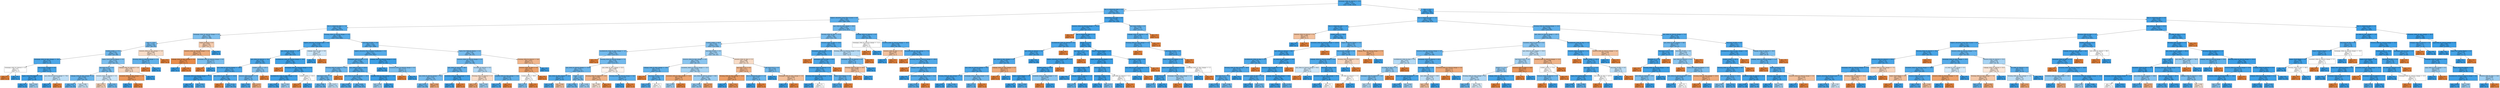 digraph Tree {
node [shape=box, style="filled", color="black"] ;
0 [label="homepage_clicks_by_interval <= 19.5\ngini = 0.165\nsamples = 15324\nvalue = [1386, 13938]", fillcolor="#399de5e6"] ;
1 [label="due_vs_submission_date <= 0.5\ngini = 0.221\nsamples = 7461\nvalue = [946, 6515]", fillcolor="#399de5da"] ;
0 -> 1 [labeldistance=2.5, labelangle=45, headlabel="True"] ;
2 [label="highest_education_Lower Than A Level <= 0.5\ngini = 0.244\nsamples = 6230\nvalue = [884, 5346]", fillcolor="#399de5d5"] ;
1 -> 2 ;
3 [label="due_vs_submission_date <= -7.5\ngini = 0.218\nsamples = 4882\nvalue = [608, 4274]", fillcolor="#399de5db"] ;
2 -> 3 ;
4 [label="homepage_clicks_by_interval_change <= 2.5\ngini = 0.382\nsamples = 280\nvalue = [72, 208]", fillcolor="#399de5a7"] ;
3 -> 4 ;
5 [label="date <= 179.0\ngini = 0.354\nsamples = 261\nvalue = [60, 201]", fillcolor="#399de5b3"] ;
4 -> 5 ;
6 [label="studied_credits <= 37.5\ngini = 0.335\nsamples = 249\nvalue = [53, 196]", fillcolor="#399de5ba"] ;
5 -> 6 ;
7 [label="homepage_clicks_by_days_change <= -20.5\ngini = 0.155\nsamples = 59\nvalue = [5, 54]", fillcolor="#399de5e7"] ;
6 -> 7 ;
8 [label="homepage_clicks_by_interval <= 3.5\ngini = 0.5\nsamples = 4\nvalue = [2, 2]", fillcolor="#e5813900"] ;
7 -> 8 ;
9 [label="gini = 0.0\nsamples = 2\nvalue = [2, 0]", fillcolor="#e58139ff"] ;
8 -> 9 ;
10 [label="gini = 0.0\nsamples = 2\nvalue = [0, 2]", fillcolor="#399de5ff"] ;
8 -> 10 ;
11 [label="num_of_prev_attempts <= 0.5\ngini = 0.103\nsamples = 55\nvalue = [3, 52]", fillcolor="#399de5f0"] ;
7 -> 11 ;
12 [label="region_South West Region <= 0.5\ngini = 0.039\nsamples = 50\nvalue = [1, 49]", fillcolor="#399de5fa"] ;
11 -> 12 ;
13 [label="gini = 0.0\nsamples = 47\nvalue = [0, 47]", fillcolor="#399de5ff"] ;
12 -> 13 ;
14 [label="gini = 0.444\nsamples = 3\nvalue = [1, 2]", fillcolor="#399de57f"] ;
12 -> 14 ;
15 [label="quiz_clicks_by_interval_change <= -79.5\ngini = 0.48\nsamples = 5\nvalue = [2, 3]", fillcolor="#399de555"] ;
11 -> 15 ;
16 [label="gini = 0.0\nsamples = 3\nvalue = [0, 3]", fillcolor="#399de5ff"] ;
15 -> 16 ;
17 [label="gini = 0.0\nsamples = 2\nvalue = [2, 0]", fillcolor="#e58139ff"] ;
15 -> 17 ;
18 [label="region_North Western Region <= 0.5\ngini = 0.378\nsamples = 190\nvalue = [48, 142]", fillcolor="#399de5a9"] ;
6 -> 18 ;
19 [label="age_band_35-55 <= 0.5\ngini = 0.358\nsamples = 180\nvalue = [42, 138]", fillcolor="#399de5b1"] ;
18 -> 19 ;
20 [label="subpage_clicks_by_days_change <= 0.5\ngini = 0.308\nsamples = 147\nvalue = [28, 119]", fillcolor="#399de5c3"] ;
19 -> 20 ;
21 [label="gini = 0.25\nsamples = 123\nvalue = [18, 105]", fillcolor="#399de5d3"] ;
20 -> 21 ;
22 [label="gini = 0.486\nsamples = 24\nvalue = [10, 14]", fillcolor="#399de549"] ;
20 -> 22 ;
23 [label="resource_clicks_by_interval <= 2.5\ngini = 0.489\nsamples = 33\nvalue = [14, 19]", fillcolor="#399de543"] ;
19 -> 23 ;
24 [label="gini = 0.475\nsamples = 18\nvalue = [11, 7]", fillcolor="#e581395d"] ;
23 -> 24 ;
25 [label="gini = 0.32\nsamples = 15\nvalue = [3, 12]", fillcolor="#399de5bf"] ;
23 -> 25 ;
26 [label="subpage_clicks_by_interval <= 4.0\ngini = 0.48\nsamples = 10\nvalue = [6, 4]", fillcolor="#e5813955"] ;
18 -> 26 ;
27 [label="oucontent_clicks_by_days_change <= -5.5\ngini = 0.245\nsamples = 7\nvalue = [6, 1]", fillcolor="#e58139d4"] ;
26 -> 27 ;
28 [label="gini = 0.0\nsamples = 1\nvalue = [0, 1]", fillcolor="#399de5ff"] ;
27 -> 28 ;
29 [label="gini = 0.0\nsamples = 6\nvalue = [6, 0]", fillcolor="#e58139ff"] ;
27 -> 29 ;
30 [label="gini = 0.0\nsamples = 3\nvalue = [0, 3]", fillcolor="#399de5ff"] ;
26 -> 30 ;
31 [label="resource_clicks_by_days_change <= -1.5\ngini = 0.486\nsamples = 12\nvalue = [7, 5]", fillcolor="#e5813949"] ;
5 -> 31 ;
32 [label="forumng_clicks_by_interval_change <= -1.5\ngini = 0.278\nsamples = 6\nvalue = [1, 5]", fillcolor="#399de5cc"] ;
31 -> 32 ;
33 [label="gini = 0.0\nsamples = 1\nvalue = [1, 0]", fillcolor="#e58139ff"] ;
32 -> 33 ;
34 [label="gini = 0.0\nsamples = 5\nvalue = [0, 5]", fillcolor="#399de5ff"] ;
32 -> 34 ;
35 [label="gini = 0.0\nsamples = 6\nvalue = [6, 0]", fillcolor="#e58139ff"] ;
31 -> 35 ;
36 [label="region_Scotland <= 0.5\ngini = 0.465\nsamples = 19\nvalue = [12, 7]", fillcolor="#e581396a"] ;
4 -> 36 ;
37 [label="resource_clicks_by_interval_change <= 5.5\ngini = 0.375\nsamples = 16\nvalue = [12, 4]", fillcolor="#e58139aa"] ;
36 -> 37 ;
38 [label="subpage_clicks_by_days_change <= -2.5\ngini = 0.153\nsamples = 12\nvalue = [11, 1]", fillcolor="#e58139e8"] ;
37 -> 38 ;
39 [label="gini = 0.0\nsamples = 1\nvalue = [0, 1]", fillcolor="#399de5ff"] ;
38 -> 39 ;
40 [label="gini = 0.0\nsamples = 11\nvalue = [11, 0]", fillcolor="#e58139ff"] ;
38 -> 40 ;
41 [label="homepage_clicks_by_interval_change <= 6.0\ngini = 0.375\nsamples = 4\nvalue = [1, 3]", fillcolor="#399de5aa"] ;
37 -> 41 ;
42 [label="gini = 0.0\nsamples = 1\nvalue = [1, 0]", fillcolor="#e58139ff"] ;
41 -> 42 ;
43 [label="gini = 0.0\nsamples = 3\nvalue = [0, 3]", fillcolor="#399de5ff"] ;
41 -> 43 ;
44 [label="gini = 0.0\nsamples = 3\nvalue = [0, 3]", fillcolor="#399de5ff"] ;
36 -> 44 ;
45 [label="forumng_clicks_by_interval_change <= -2.5\ngini = 0.206\nsamples = 4602\nvalue = [536, 4066]", fillcolor="#399de5dd"] ;
3 -> 45 ;
46 [label="highest_education_No Formal quals <= 0.5\ngini = 0.139\nsamples = 1317\nvalue = [99, 1218]", fillcolor="#399de5ea"] ;
45 -> 46 ;
47 [label="quiz_clicks_by_interval <= 73.5\ngini = 0.136\nsamples = 1310\nvalue = [96, 1214]", fillcolor="#399de5eb"] ;
46 -> 47 ;
48 [label="quiz_clicks_by_interval <= 70.5\ngini = 0.165\nsamples = 904\nvalue = [82, 822]", fillcolor="#399de5e6"] ;
47 -> 48 ;
49 [label="quiz_clicks_by_interval_change <= -138.5\ngini = 0.155\nsamples = 875\nvalue = [74, 801]", fillcolor="#399de5e7"] ;
48 -> 49 ;
50 [label="homepage_clicks_by_interval_change <= -17.5\ngini = 0.044\nsamples = 177\nvalue = [4, 173]", fillcolor="#399de5f9"] ;
49 -> 50 ;
51 [label="gini = 0.0\nsamples = 142\nvalue = [0, 142]", fillcolor="#399de5ff"] ;
50 -> 51 ;
52 [label="gini = 0.202\nsamples = 35\nvalue = [4, 31]", fillcolor="#399de5de"] ;
50 -> 52 ;
53 [label="quiz_clicks_by_days_change <= -153.0\ngini = 0.18\nsamples = 698\nvalue = [70, 628]", fillcolor="#399de5e3"] ;
49 -> 53 ;
54 [label="gini = 0.0\nsamples = 1\nvalue = [1, 0]", fillcolor="#e58139ff"] ;
53 -> 54 ;
55 [label="gini = 0.178\nsamples = 697\nvalue = [69, 628]", fillcolor="#399de5e3"] ;
53 -> 55 ;
56 [label="studied_credits <= 107.5\ngini = 0.4\nsamples = 29\nvalue = [8, 21]", fillcolor="#399de59e"] ;
48 -> 56 ;
57 [label="resource_clicks_by_days <= 7.0\ngini = 0.311\nsamples = 26\nvalue = [5, 21]", fillcolor="#399de5c2"] ;
56 -> 57 ;
58 [label="gini = 0.165\nsamples = 22\nvalue = [2, 20]", fillcolor="#399de5e6"] ;
57 -> 58 ;
59 [label="gini = 0.375\nsamples = 4\nvalue = [3, 1]", fillcolor="#e58139aa"] ;
57 -> 59 ;
60 [label="gini = 0.0\nsamples = 3\nvalue = [3, 0]", fillcolor="#e58139ff"] ;
56 -> 60 ;
61 [label="oucollaborate_clicks_by_interval_change <= -16.5\ngini = 0.067\nsamples = 406\nvalue = [14, 392]", fillcolor="#399de5f6"] ;
47 -> 61 ;
62 [label="gini = 0.0\nsamples = 1\nvalue = [1, 0]", fillcolor="#e58139ff"] ;
61 -> 62 ;
63 [label="homepage_clicks_by_interval_change <= 13.5\ngini = 0.062\nsamples = 405\nvalue = [13, 392]", fillcolor="#399de5f7"] ;
61 -> 63 ;
64 [label="oucollaborate_clicks_by_days_change <= 2.5\ngini = 0.058\nsamples = 403\nvalue = [12, 391]", fillcolor="#399de5f7"] ;
63 -> 64 ;
65 [label="gini = 0.053\nsamples = 400\nvalue = [11, 389]", fillcolor="#399de5f8"] ;
64 -> 65 ;
66 [label="gini = 0.444\nsamples = 3\nvalue = [1, 2]", fillcolor="#399de57f"] ;
64 -> 66 ;
67 [label="studied_credits <= 132.5\ngini = 0.5\nsamples = 2\nvalue = [1, 1]", fillcolor="#e5813900"] ;
63 -> 67 ;
68 [label="gini = 0.0\nsamples = 1\nvalue = [1, 0]", fillcolor="#e58139ff"] ;
67 -> 68 ;
69 [label="gini = 0.0\nsamples = 1\nvalue = [0, 1]", fillcolor="#399de5ff"] ;
67 -> 69 ;
70 [label="subpage_clicks_by_days <= 9.0\ngini = 0.49\nsamples = 7\nvalue = [3, 4]", fillcolor="#399de540"] ;
46 -> 70 ;
71 [label="gini = 0.0\nsamples = 4\nvalue = [0, 4]", fillcolor="#399de5ff"] ;
70 -> 71 ;
72 [label="gini = 0.0\nsamples = 3\nvalue = [3, 0]", fillcolor="#e58139ff"] ;
70 -> 72 ;
73 [label="imd_band_20-30% <= 0.5\ngini = 0.231\nsamples = 3285\nvalue = [437, 2848]", fillcolor="#399de5d8"] ;
45 -> 73 ;
74 [label="highest_education_Post Graduate Qualification <= 0.5\ngini = 0.217\nsamples = 3022\nvalue = [375, 2647]", fillcolor="#399de5db"] ;
73 -> 74 ;
75 [label="homepage_clicks_by_days <= 2.5\ngini = 0.224\nsamples = 2896\nvalue = [373, 2523]", fillcolor="#399de5d9"] ;
74 -> 75 ;
76 [label="forumng_clicks_by_interval <= 33.5\ngini = 0.326\nsamples = 259\nvalue = [53, 206]", fillcolor="#399de5bd"] ;
75 -> 76 ;
77 [label="imd_band_0-10% <= 0.5\ngini = 0.318\nsamples = 257\nvalue = [51, 206]", fillcolor="#399de5c0"] ;
76 -> 77 ;
78 [label="gini = 0.288\nsamples = 229\nvalue = [40, 189]", fillcolor="#399de5c9"] ;
77 -> 78 ;
79 [label="gini = 0.477\nsamples = 28\nvalue = [11, 17]", fillcolor="#399de55a"] ;
77 -> 79 ;
80 [label="gini = 0.0\nsamples = 2\nvalue = [2, 0]", fillcolor="#e58139ff"] ;
76 -> 80 ;
81 [label="quiz_clicks_by_days <= 223.5\ngini = 0.213\nsamples = 2637\nvalue = [320, 2317]", fillcolor="#399de5dc"] ;
75 -> 81 ;
82 [label="quiz_clicks_by_interval_change <= -50.5\ngini = 0.219\nsamples = 2555\nvalue = [319, 2236]", fillcolor="#399de5db"] ;
81 -> 82 ;
83 [label="gini = 0.162\nsamples = 620\nvalue = [55, 565]", fillcolor="#399de5e6"] ;
82 -> 83 ;
84 [label="gini = 0.236\nsamples = 1935\nvalue = [264, 1671]", fillcolor="#399de5d7"] ;
82 -> 84 ;
85 [label="subpage_clicks_by_days_change <= -10.0\ngini = 0.024\nsamples = 82\nvalue = [1, 81]", fillcolor="#399de5fc"] ;
81 -> 85 ;
86 [label="gini = 0.444\nsamples = 3\nvalue = [1, 2]", fillcolor="#399de57f"] ;
85 -> 86 ;
87 [label="gini = 0.0\nsamples = 79\nvalue = [0, 79]", fillcolor="#399de5ff"] ;
85 -> 87 ;
88 [label="subpage_clicks_by_interval_change <= 13.5\ngini = 0.031\nsamples = 126\nvalue = [2, 124]", fillcolor="#399de5fb"] ;
74 -> 88 ;
89 [label="gini = 0.0\nsamples = 118\nvalue = [0, 118]", fillcolor="#399de5ff"] ;
88 -> 89 ;
90 [label="oucontent_clicks_by_interval_change <= 0.5\ngini = 0.375\nsamples = 8\nvalue = [2, 6]", fillcolor="#399de5aa"] ;
88 -> 90 ;
91 [label="gini = 0.0\nsamples = 2\nvalue = [2, 0]", fillcolor="#e58139ff"] ;
90 -> 91 ;
92 [label="gini = 0.0\nsamples = 6\nvalue = [0, 6]", fillcolor="#399de5ff"] ;
90 -> 92 ;
93 [label="region_East Midlands Region <= 0.5\ngini = 0.36\nsamples = 263\nvalue = [62, 201]", fillcolor="#399de5b0"] ;
73 -> 93 ;
94 [label="resource_clicks_by_interval_change <= 5.5\ngini = 0.324\nsamples = 246\nvalue = [50, 196]", fillcolor="#399de5be"] ;
93 -> 94 ;
95 [label="quiz_clicks_by_interval <= 60.5\ngini = 0.285\nsamples = 209\nvalue = [36, 173]", fillcolor="#399de5ca"] ;
94 -> 95 ;
96 [label="quiz_clicks_by_interval_change <= 51.5\ngini = 0.353\nsamples = 144\nvalue = [33, 111]", fillcolor="#399de5b3"] ;
95 -> 96 ;
97 [label="gini = 0.311\nsamples = 135\nvalue = [26, 109]", fillcolor="#399de5c2"] ;
96 -> 97 ;
98 [label="gini = 0.346\nsamples = 9\nvalue = [7, 2]", fillcolor="#e58139b6"] ;
96 -> 98 ;
99 [label="oucontent_clicks_by_days_change <= 19.5\ngini = 0.088\nsamples = 65\nvalue = [3, 62]", fillcolor="#399de5f3"] ;
95 -> 99 ;
100 [label="gini = 0.061\nsamples = 64\nvalue = [2, 62]", fillcolor="#399de5f7"] ;
99 -> 100 ;
101 [label="gini = 0.0\nsamples = 1\nvalue = [1, 0]", fillcolor="#e58139ff"] ;
99 -> 101 ;
102 [label="url_clicks_by_interval <= 0.5\ngini = 0.47\nsamples = 37\nvalue = [14, 23]", fillcolor="#399de564"] ;
94 -> 102 ;
103 [label="forumng_clicks_by_interval <= 1.5\ngini = 0.488\nsamples = 19\nvalue = [11, 8]", fillcolor="#e5813946"] ;
102 -> 103 ;
104 [label="gini = 0.32\nsamples = 10\nvalue = [8, 2]", fillcolor="#e58139bf"] ;
103 -> 104 ;
105 [label="gini = 0.444\nsamples = 9\nvalue = [3, 6]", fillcolor="#399de57f"] ;
103 -> 105 ;
106 [label="subpage_clicks_by_days_change <= 14.5\ngini = 0.278\nsamples = 18\nvalue = [3, 15]", fillcolor="#399de5cc"] ;
102 -> 106 ;
107 [label="gini = 0.117\nsamples = 16\nvalue = [1, 15]", fillcolor="#399de5ee"] ;
106 -> 107 ;
108 [label="gini = 0.0\nsamples = 2\nvalue = [2, 0]", fillcolor="#e58139ff"] ;
106 -> 108 ;
109 [label="forumng_clicks_by_interval <= 14.0\ngini = 0.415\nsamples = 17\nvalue = [12, 5]", fillcolor="#e5813995"] ;
93 -> 109 ;
110 [label="resource_clicks_by_days <= 0.5\ngini = 0.32\nsamples = 15\nvalue = [12, 3]", fillcolor="#e58139bf"] ;
109 -> 110 ;
111 [label="studied_credits <= 90.0\ngini = 0.5\nsamples = 6\nvalue = [3, 3]", fillcolor="#e5813900"] ;
110 -> 111 ;
112 [label="gini = 0.375\nsamples = 4\nvalue = [1, 3]", fillcolor="#399de5aa"] ;
111 -> 112 ;
113 [label="gini = 0.0\nsamples = 2\nvalue = [2, 0]", fillcolor="#e58139ff"] ;
111 -> 113 ;
114 [label="gini = 0.0\nsamples = 9\nvalue = [9, 0]", fillcolor="#e58139ff"] ;
110 -> 114 ;
115 [label="gini = 0.0\nsamples = 2\nvalue = [0, 2]", fillcolor="#399de5ff"] ;
109 -> 115 ;
116 [label="quiz_clicks_by_days_change <= 69.5\ngini = 0.326\nsamples = 1348\nvalue = [276, 1072]", fillcolor="#399de5bd"] ;
2 -> 116 ;
117 [label="forumng_clicks_by_days <= 11.5\ngini = 0.36\nsamples = 980\nvalue = [231, 749]", fillcolor="#399de5b0"] ;
116 -> 117 ;
118 [label="studied_credits <= 82.5\ngini = 0.384\nsamples = 822\nvalue = [213, 609]", fillcolor="#399de5a6"] ;
117 -> 118 ;
119 [label="oucollaborate_clicks_by_days_change <= -4.5\ngini = 0.347\nsamples = 550\nvalue = [123, 427]", fillcolor="#399de5b6"] ;
118 -> 119 ;
120 [label="gini = 0.0\nsamples = 4\nvalue = [4, 0]", fillcolor="#e58139ff"] ;
119 -> 120 ;
121 [label="forumng_clicks_by_interval_change <= 7.5\ngini = 0.341\nsamples = 546\nvalue = [119, 427]", fillcolor="#399de5b8"] ;
119 -> 121 ;
122 [label="quiz_clicks_by_interval_change <= -125.0\ngini = 0.327\nsamples = 525\nvalue = [108, 417]", fillcolor="#399de5bd"] ;
121 -> 122 ;
123 [label="quiz_clicks_by_days_change <= 10.5\ngini = 0.178\nsamples = 91\nvalue = [9, 82]", fillcolor="#399de5e3"] ;
122 -> 123 ;
124 [label="gini = 0.146\nsamples = 88\nvalue = [7, 81]", fillcolor="#399de5e9"] ;
123 -> 124 ;
125 [label="gini = 0.444\nsamples = 3\nvalue = [2, 1]", fillcolor="#e581397f"] ;
123 -> 125 ;
126 [label="weight <= 15.5\ngini = 0.352\nsamples = 434\nvalue = [99, 335]", fillcolor="#399de5b4"] ;
122 -> 126 ;
127 [label="gini = 0.306\nsamples = 308\nvalue = [58, 250]", fillcolor="#399de5c4"] ;
126 -> 127 ;
128 [label="gini = 0.439\nsamples = 126\nvalue = [41, 85]", fillcolor="#399de584"] ;
126 -> 128 ;
129 [label="quiz_clicks_by_days_change <= 32.0\ngini = 0.499\nsamples = 21\nvalue = [11, 10]", fillcolor="#e5813917"] ;
121 -> 129 ;
130 [label="forumng_clicks_by_interval <= 10.5\ngini = 0.408\nsamples = 14\nvalue = [10, 4]", fillcolor="#e5813999"] ;
129 -> 130 ;
131 [label="gini = 0.494\nsamples = 9\nvalue = [5, 4]", fillcolor="#e5813933"] ;
130 -> 131 ;
132 [label="gini = 0.0\nsamples = 5\nvalue = [5, 0]", fillcolor="#e58139ff"] ;
130 -> 132 ;
133 [label="forumng_clicks_by_interval_change <= 24.5\ngini = 0.245\nsamples = 7\nvalue = [1, 6]", fillcolor="#399de5d4"] ;
129 -> 133 ;
134 [label="gini = 0.0\nsamples = 6\nvalue = [0, 6]", fillcolor="#399de5ff"] ;
133 -> 134 ;
135 [label="gini = 0.0\nsamples = 1\nvalue = [1, 0]", fillcolor="#e58139ff"] ;
133 -> 135 ;
136 [label="imd_band_30-40% <= 0.5\ngini = 0.443\nsamples = 272\nvalue = [90, 182]", fillcolor="#399de581"] ;
118 -> 136 ;
137 [label="resource_clicks_by_days_change <= -0.5\ngini = 0.414\nsamples = 236\nvalue = [69, 167]", fillcolor="#399de596"] ;
136 -> 137 ;
138 [label="subpage_clicks_by_days_change <= -20.5\ngini = 0.278\nsamples = 78\nvalue = [13, 65]", fillcolor="#399de5cc"] ;
137 -> 138 ;
139 [label="gini = 0.0\nsamples = 2\nvalue = [2, 0]", fillcolor="#e58139ff"] ;
138 -> 139 ;
140 [label="imd_band_10-20% <= 0.5\ngini = 0.248\nsamples = 76\nvalue = [11, 65]", fillcolor="#399de5d4"] ;
138 -> 140 ;
141 [label="gini = 0.185\nsamples = 68\nvalue = [7, 61]", fillcolor="#399de5e2"] ;
140 -> 141 ;
142 [label="gini = 0.5\nsamples = 8\nvalue = [4, 4]", fillcolor="#e5813900"] ;
140 -> 142 ;
143 [label="oucontent_clicks_by_interval_change <= -15.5\ngini = 0.458\nsamples = 158\nvalue = [56, 102]", fillcolor="#399de573"] ;
137 -> 143 ;
144 [label="oucontent_clicks_by_days_change <= -21.0\ngini = 0.346\nsamples = 9\nvalue = [7, 2]", fillcolor="#e58139b6"] ;
143 -> 144 ;
145 [label="gini = 0.444\nsamples = 3\nvalue = [1, 2]", fillcolor="#399de57f"] ;
144 -> 145 ;
146 [label="gini = 0.0\nsamples = 6\nvalue = [6, 0]", fillcolor="#e58139ff"] ;
144 -> 146 ;
147 [label="quiz_clicks_by_interval_change <= 66.5\ngini = 0.441\nsamples = 149\nvalue = [49, 100]", fillcolor="#399de582"] ;
143 -> 147 ;
148 [label="gini = 0.426\nsamples = 143\nvalue = [44, 99]", fillcolor="#399de58e"] ;
147 -> 148 ;
149 [label="gini = 0.278\nsamples = 6\nvalue = [5, 1]", fillcolor="#e58139cc"] ;
147 -> 149 ;
150 [label="resource_clicks_by_days <= 2.5\ngini = 0.486\nsamples = 36\nvalue = [21, 15]", fillcolor="#e5813949"] ;
136 -> 150 ;
151 [label="age_band_35-55 <= 0.5\ngini = 0.417\nsamples = 27\nvalue = [19, 8]", fillcolor="#e5813994"] ;
150 -> 151 ;
152 [label="forumng_clicks_by_days_change <= -31.0\ngini = 0.298\nsamples = 22\nvalue = [18, 4]", fillcolor="#e58139c6"] ;
151 -> 152 ;
153 [label="gini = 0.0\nsamples = 2\nvalue = [0, 2]", fillcolor="#399de5ff"] ;
152 -> 153 ;
154 [label="gini = 0.18\nsamples = 20\nvalue = [18, 2]", fillcolor="#e58139e3"] ;
152 -> 154 ;
155 [label="due_vs_submission_date <= -1.0\ngini = 0.32\nsamples = 5\nvalue = [1, 4]", fillcolor="#399de5bf"] ;
151 -> 155 ;
156 [label="gini = 0.0\nsamples = 4\nvalue = [0, 4]", fillcolor="#399de5ff"] ;
155 -> 156 ;
157 [label="gini = 0.0\nsamples = 1\nvalue = [1, 0]", fillcolor="#e58139ff"] ;
155 -> 157 ;
158 [label="age_band_35-55 <= 0.5\ngini = 0.346\nsamples = 9\nvalue = [2, 7]", fillcolor="#399de5b6"] ;
150 -> 158 ;
159 [label="gini = 0.0\nsamples = 6\nvalue = [0, 6]", fillcolor="#399de5ff"] ;
158 -> 159 ;
160 [label="homepage_clicks_by_days_change <= -3.5\ngini = 0.444\nsamples = 3\nvalue = [2, 1]", fillcolor="#e581397f"] ;
158 -> 160 ;
161 [label="gini = 0.0\nsamples = 1\nvalue = [0, 1]", fillcolor="#399de5ff"] ;
160 -> 161 ;
162 [label="gini = 0.0\nsamples = 2\nvalue = [2, 0]", fillcolor="#e58139ff"] ;
160 -> 162 ;
163 [label="resource_clicks_by_days <= 10.5\ngini = 0.202\nsamples = 158\nvalue = [18, 140]", fillcolor="#399de5de"] ;
117 -> 163 ;
164 [label="homepage_clicks_by_days <= 0.5\ngini = 0.163\nsamples = 145\nvalue = [13, 132]", fillcolor="#399de5e6"] ;
163 -> 164 ;
165 [label="gini = 0.0\nsamples = 1\nvalue = [1, 0]", fillcolor="#e58139ff"] ;
164 -> 165 ;
166 [label="homepage_clicks_by_days <= 42.0\ngini = 0.153\nsamples = 144\nvalue = [12, 132]", fillcolor="#399de5e8"] ;
164 -> 166 ;
167 [label="oucontent_clicks_by_interval <= 0.5\ngini = 0.142\nsamples = 143\nvalue = [11, 132]", fillcolor="#399de5ea"] ;
166 -> 167 ;
168 [label="forumng_clicks_by_interval_change <= 58.5\ngini = 0.076\nsamples = 101\nvalue = [4, 97]", fillcolor="#399de5f4"] ;
167 -> 168 ;
169 [label="gini = 0.059\nsamples = 99\nvalue = [3, 96]", fillcolor="#399de5f7"] ;
168 -> 169 ;
170 [label="gini = 0.5\nsamples = 2\nvalue = [1, 1]", fillcolor="#e5813900"] ;
168 -> 170 ;
171 [label="region_North Region <= 0.5\ngini = 0.278\nsamples = 42\nvalue = [7, 35]", fillcolor="#399de5cc"] ;
167 -> 171 ;
172 [label="gini = 0.219\nsamples = 40\nvalue = [5, 35]", fillcolor="#399de5db"] ;
171 -> 172 ;
173 [label="gini = 0.0\nsamples = 2\nvalue = [2, 0]", fillcolor="#e58139ff"] ;
171 -> 173 ;
174 [label="gini = 0.0\nsamples = 1\nvalue = [1, 0]", fillcolor="#e58139ff"] ;
166 -> 174 ;
175 [label="forumng_clicks_by_interval_change <= 13.5\ngini = 0.473\nsamples = 13\nvalue = [5, 8]", fillcolor="#399de560"] ;
163 -> 175 ;
176 [label="homepage_clicks_by_interval <= 8.5\ngini = 0.32\nsamples = 10\nvalue = [2, 8]", fillcolor="#399de5bf"] ;
175 -> 176 ;
177 [label="forumng_clicks_by_days <= 20.0\ngini = 0.444\nsamples = 3\nvalue = [2, 1]", fillcolor="#e581397f"] ;
176 -> 177 ;
178 [label="gini = 0.0\nsamples = 2\nvalue = [2, 0]", fillcolor="#e58139ff"] ;
177 -> 178 ;
179 [label="gini = 0.0\nsamples = 1\nvalue = [0, 1]", fillcolor="#399de5ff"] ;
177 -> 179 ;
180 [label="gini = 0.0\nsamples = 7\nvalue = [0, 7]", fillcolor="#399de5ff"] ;
176 -> 180 ;
181 [label="gini = 0.0\nsamples = 3\nvalue = [3, 0]", fillcolor="#e58139ff"] ;
175 -> 181 ;
182 [label="subpage_clicks_by_interval <= 0.5\ngini = 0.215\nsamples = 368\nvalue = [45, 323]", fillcolor="#399de5db"] ;
116 -> 182 ;
183 [label="homepage_clicks_by_interval_change <= -11.5\ngini = 0.5\nsamples = 6\nvalue = [3, 3]", fillcolor="#e5813900"] ;
182 -> 183 ;
184 [label="gini = 0.0\nsamples = 3\nvalue = [3, 0]", fillcolor="#e58139ff"] ;
183 -> 184 ;
185 [label="gini = 0.0\nsamples = 3\nvalue = [0, 3]", fillcolor="#399de5ff"] ;
183 -> 185 ;
186 [label="resource_clicks_by_interval_change <= -43.5\ngini = 0.205\nsamples = 362\nvalue = [42, 320]", fillcolor="#399de5de"] ;
182 -> 186 ;
187 [label="resource_clicks_by_days <= 1.0\ngini = 0.444\nsamples = 3\nvalue = [2, 1]", fillcolor="#e581397f"] ;
186 -> 187 ;
188 [label="gini = 0.0\nsamples = 1\nvalue = [0, 1]", fillcolor="#399de5ff"] ;
187 -> 188 ;
189 [label="gini = 0.0\nsamples = 2\nvalue = [2, 0]", fillcolor="#e58139ff"] ;
187 -> 189 ;
190 [label="forumng_clicks_by_days_change <= -77.5\ngini = 0.198\nsamples = 359\nvalue = [40, 319]", fillcolor="#399de5df"] ;
186 -> 190 ;
191 [label="gini = 0.0\nsamples = 1\nvalue = [1, 0]", fillcolor="#e58139ff"] ;
190 -> 191 ;
192 [label="forumng_clicks_by_interval_change <= -193.5\ngini = 0.194\nsamples = 358\nvalue = [39, 319]", fillcolor="#399de5e0"] ;
190 -> 192 ;
193 [label="gini = 0.0\nsamples = 1\nvalue = [1, 0]", fillcolor="#e58139ff"] ;
192 -> 193 ;
194 [label="subpage_clicks_by_interval_change <= -7.5\ngini = 0.19\nsamples = 357\nvalue = [38, 319]", fillcolor="#399de5e1"] ;
192 -> 194 ;
195 [label="gini = 0.0\nsamples = 55\nvalue = [0, 55]", fillcolor="#399de5ff"] ;
194 -> 195 ;
196 [label="oucontent_clicks_by_days_change <= 54.0\ngini = 0.22\nsamples = 302\nvalue = [38, 264]", fillcolor="#399de5da"] ;
194 -> 196 ;
197 [label="gini = 0.216\nsamples = 301\nvalue = [37, 264]", fillcolor="#399de5db"] ;
196 -> 197 ;
198 [label="gini = 0.0\nsamples = 1\nvalue = [1, 0]", fillcolor="#e58139ff"] ;
196 -> 198 ;
199 [label="assessment_type_CMA <= 0.5\ngini = 0.096\nsamples = 1231\nvalue = [62, 1169]", fillcolor="#399de5f1"] ;
1 -> 199 ;
200 [label="resource_clicks_by_interval_change <= -101.0\ngini = 0.085\nsamples = 1174\nvalue = [52, 1122]", fillcolor="#399de5f3"] ;
199 -> 200 ;
201 [label="gini = 0.0\nsamples = 1\nvalue = [1, 0]", fillcolor="#e58139ff"] ;
200 -> 201 ;
202 [label="due_vs_submission_date <= 1.5\ngini = 0.083\nsamples = 1173\nvalue = [51, 1122]", fillcolor="#399de5f3"] ;
200 -> 202 ;
203 [label="oucollaborate_clicks_by_interval <= 9.5\ngini = 0.132\nsamples = 563\nvalue = [40, 523]", fillcolor="#399de5eb"] ;
202 -> 203 ;
204 [label="quiz_clicks_by_interval <= 8.5\ngini = 0.129\nsamples = 562\nvalue = [39, 523]", fillcolor="#399de5ec"] ;
203 -> 204 ;
205 [label="quiz_clicks_by_days_change <= 3.5\ngini = 0.169\nsamples = 418\nvalue = [39, 379]", fillcolor="#399de5e5"] ;
204 -> 205 ;
206 [label="quiz_clicks_by_interval_change <= -0.5\ngini = 0.159\nsamples = 414\nvalue = [36, 378]", fillcolor="#399de5e7"] ;
205 -> 206 ;
207 [label="forumng_clicks_by_days_change <= -2.5\ngini = 0.131\nsamples = 368\nvalue = [26, 342]", fillcolor="#399de5ec"] ;
206 -> 207 ;
208 [label="gini = 0.021\nsamples = 93\nvalue = [1, 92]", fillcolor="#399de5fc"] ;
207 -> 208 ;
209 [label="gini = 0.165\nsamples = 275\nvalue = [25, 250]", fillcolor="#399de5e6"] ;
207 -> 209 ;
210 [label="homepage_clicks_by_days_change <= 8.5\ngini = 0.34\nsamples = 46\nvalue = [10, 36]", fillcolor="#399de5b8"] ;
206 -> 210 ;
211 [label="gini = 0.273\nsamples = 43\nvalue = [7, 36]", fillcolor="#399de5cd"] ;
210 -> 211 ;
212 [label="gini = 0.0\nsamples = 3\nvalue = [3, 0]", fillcolor="#e58139ff"] ;
210 -> 212 ;
213 [label="subpage_clicks_by_days_change <= 5.5\ngini = 0.375\nsamples = 4\nvalue = [3, 1]", fillcolor="#e58139aa"] ;
205 -> 213 ;
214 [label="gini = 0.0\nsamples = 3\nvalue = [3, 0]", fillcolor="#e58139ff"] ;
213 -> 214 ;
215 [label="gini = 0.0\nsamples = 1\nvalue = [0, 1]", fillcolor="#399de5ff"] ;
213 -> 215 ;
216 [label="gini = 0.0\nsamples = 144\nvalue = [0, 144]", fillcolor="#399de5ff"] ;
204 -> 216 ;
217 [label="gini = 0.0\nsamples = 1\nvalue = [1, 0]", fillcolor="#e58139ff"] ;
203 -> 217 ;
218 [label="gender_M <= 0.5\ngini = 0.035\nsamples = 610\nvalue = [11, 599]", fillcolor="#399de5fa"] ;
202 -> 218 ;
219 [label="age_band_55<= <= 0.5\ngini = 0.087\nsamples = 132\nvalue = [6, 126]", fillcolor="#399de5f3"] ;
218 -> 219 ;
220 [label="highest_education_No Formal quals <= 0.5\ngini = 0.073\nsamples = 131\nvalue = [5, 126]", fillcolor="#399de5f5"] ;
219 -> 220 ;
221 [label="studied_credits <= 135.0\ngini = 0.06\nsamples = 130\nvalue = [4, 126]", fillcolor="#399de5f7"] ;
220 -> 221 ;
222 [label="region_London Region <= 0.5\ngini = 0.032\nsamples = 123\nvalue = [2, 121]", fillcolor="#399de5fb"] ;
221 -> 222 ;
223 [label="gini = 0.0\nsamples = 106\nvalue = [0, 106]", fillcolor="#399de5ff"] ;
222 -> 223 ;
224 [label="gini = 0.208\nsamples = 17\nvalue = [2, 15]", fillcolor="#399de5dd"] ;
222 -> 224 ;
225 [label="oucontent_clicks_by_days_change <= -4.5\ngini = 0.408\nsamples = 7\nvalue = [2, 5]", fillcolor="#399de599"] ;
221 -> 225 ;
226 [label="gini = 0.0\nsamples = 2\nvalue = [2, 0]", fillcolor="#e58139ff"] ;
225 -> 226 ;
227 [label="gini = 0.0\nsamples = 5\nvalue = [0, 5]", fillcolor="#399de5ff"] ;
225 -> 227 ;
228 [label="gini = 0.0\nsamples = 1\nvalue = [1, 0]", fillcolor="#e58139ff"] ;
220 -> 228 ;
229 [label="gini = 0.0\nsamples = 1\nvalue = [1, 0]", fillcolor="#e58139ff"] ;
219 -> 229 ;
230 [label="region_Yorkshire Region <= 0.5\ngini = 0.021\nsamples = 478\nvalue = [5, 473]", fillcolor="#399de5fc"] ;
218 -> 230 ;
231 [label="region_North Western Region <= 0.5\ngini = 0.013\nsamples = 443\nvalue = [3, 440]", fillcolor="#399de5fd"] ;
230 -> 231 ;
232 [label="imd_band_30-40% <= 0.5\ngini = 0.005\nsamples = 408\nvalue = [1, 407]", fillcolor="#399de5fe"] ;
231 -> 232 ;
233 [label="gini = 0.0\nsamples = 377\nvalue = [0, 377]", fillcolor="#399de5ff"] ;
232 -> 233 ;
234 [label="subpage_clicks_by_interval <= 1.5\ngini = 0.062\nsamples = 31\nvalue = [1, 30]", fillcolor="#399de5f6"] ;
232 -> 234 ;
235 [label="gini = 0.278\nsamples = 6\nvalue = [1, 5]", fillcolor="#399de5cc"] ;
234 -> 235 ;
236 [label="gini = 0.0\nsamples = 25\nvalue = [0, 25]", fillcolor="#399de5ff"] ;
234 -> 236 ;
237 [label="imd_band_50-60% <= 0.5\ngini = 0.108\nsamples = 35\nvalue = [2, 33]", fillcolor="#399de5f0"] ;
231 -> 237 ;
238 [label="imd_band_70-80% <= 0.5\ngini = 0.059\nsamples = 33\nvalue = [1, 32]", fillcolor="#399de5f7"] ;
237 -> 238 ;
239 [label="gini = 0.0\nsamples = 29\nvalue = [0, 29]", fillcolor="#399de5ff"] ;
238 -> 239 ;
240 [label="gini = 0.375\nsamples = 4\nvalue = [1, 3]", fillcolor="#399de5aa"] ;
238 -> 240 ;
241 [label="quiz_clicks_by_interval <= 0.5\ngini = 0.5\nsamples = 2\nvalue = [1, 1]", fillcolor="#e5813900"] ;
237 -> 241 ;
242 [label="gini = 0.0\nsamples = 1\nvalue = [0, 1]", fillcolor="#399de5ff"] ;
241 -> 242 ;
243 [label="gini = 0.0\nsamples = 1\nvalue = [1, 0]", fillcolor="#e58139ff"] ;
241 -> 243 ;
244 [label="imd_band_90-100% <= 0.5\ngini = 0.108\nsamples = 35\nvalue = [2, 33]", fillcolor="#399de5f0"] ;
230 -> 244 ;
245 [label="quiz_clicks_by_interval_change <= 51.5\ngini = 0.057\nsamples = 34\nvalue = [1, 33]", fillcolor="#399de5f7"] ;
244 -> 245 ;
246 [label="gini = 0.0\nsamples = 33\nvalue = [0, 33]", fillcolor="#399de5ff"] ;
245 -> 246 ;
247 [label="gini = 0.0\nsamples = 1\nvalue = [1, 0]", fillcolor="#e58139ff"] ;
245 -> 247 ;
248 [label="gini = 0.0\nsamples = 1\nvalue = [1, 0]", fillcolor="#e58139ff"] ;
244 -> 248 ;
249 [label="imd_band_50-60% <= 0.5\ngini = 0.289\nsamples = 57\nvalue = [10, 47]", fillcolor="#399de5c9"] ;
199 -> 249 ;
250 [label="subpage_clicks_by_interval <= 9.5\ngini = 0.226\nsamples = 54\nvalue = [7, 47]", fillcolor="#399de5d9"] ;
249 -> 250 ;
251 [label="forumng_clicks_by_days_change <= -5.5\ngini = 0.201\nsamples = 53\nvalue = [6, 47]", fillcolor="#399de5de"] ;
250 -> 251 ;
252 [label="gini = 0.0\nsamples = 1\nvalue = [1, 0]", fillcolor="#e58139ff"] ;
251 -> 252 ;
253 [label="imd_band_10-20% <= 0.5\ngini = 0.174\nsamples = 52\nvalue = [5, 47]", fillcolor="#399de5e4"] ;
251 -> 253 ;
254 [label="region_South East Region <= 0.5\ngini = 0.145\nsamples = 51\nvalue = [4, 47]", fillcolor="#399de5e9"] ;
253 -> 254 ;
255 [label="region_North Western Region <= 0.5\ngini = 0.115\nsamples = 49\nvalue = [3, 46]", fillcolor="#399de5ee"] ;
254 -> 255 ;
256 [label="gender_M <= 0.5\ngini = 0.083\nsamples = 46\nvalue = [2, 44]", fillcolor="#399de5f3"] ;
255 -> 256 ;
257 [label="gini = 0.245\nsamples = 14\nvalue = [2, 12]", fillcolor="#399de5d4"] ;
256 -> 257 ;
258 [label="gini = 0.0\nsamples = 32\nvalue = [0, 32]", fillcolor="#399de5ff"] ;
256 -> 258 ;
259 [label="homepage_clicks_by_days_change <= 0.5\ngini = 0.444\nsamples = 3\nvalue = [1, 2]", fillcolor="#399de57f"] ;
255 -> 259 ;
260 [label="gini = 0.0\nsamples = 1\nvalue = [1, 0]", fillcolor="#e58139ff"] ;
259 -> 260 ;
261 [label="gini = 0.0\nsamples = 2\nvalue = [0, 2]", fillcolor="#399de5ff"] ;
259 -> 261 ;
262 [label="homepage_clicks_by_days_change <= 1.5\ngini = 0.5\nsamples = 2\nvalue = [1, 1]", fillcolor="#e5813900"] ;
254 -> 262 ;
263 [label="gini = 0.0\nsamples = 1\nvalue = [0, 1]", fillcolor="#399de5ff"] ;
262 -> 263 ;
264 [label="gini = 0.0\nsamples = 1\nvalue = [1, 0]", fillcolor="#e58139ff"] ;
262 -> 264 ;
265 [label="gini = 0.0\nsamples = 1\nvalue = [1, 0]", fillcolor="#e58139ff"] ;
253 -> 265 ;
266 [label="gini = 0.0\nsamples = 1\nvalue = [1, 0]", fillcolor="#e58139ff"] ;
250 -> 266 ;
267 [label="gini = 0.0\nsamples = 3\nvalue = [3, 0]", fillcolor="#e58139ff"] ;
249 -> 267 ;
268 [label="date <= 25.0\ngini = 0.106\nsamples = 7863\nvalue = [440, 7423]", fillcolor="#399de5f0"] ;
0 -> 268 [labeldistance=2.5, labelangle=-45, headlabel="False"] ;
269 [label="due_vs_submission_date <= -2.5\ngini = 0.188\nsamples = 1866\nvalue = [196, 1670]", fillcolor="#399de5e1"] ;
268 -> 269 ;
270 [label="due_vs_submission_date <= -5.5\ngini = 0.124\nsamples = 1057\nvalue = [70, 987]", fillcolor="#399de5ed"] ;
269 -> 270 ;
271 [label="resource_clicks_by_interval <= 0.5\ngini = 0.444\nsamples = 3\nvalue = [2, 1]", fillcolor="#e581397f"] ;
270 -> 271 ;
272 [label="gini = 0.0\nsamples = 1\nvalue = [0, 1]", fillcolor="#399de5ff"] ;
271 -> 272 ;
273 [label="gini = 0.0\nsamples = 2\nvalue = [2, 0]", fillcolor="#e58139ff"] ;
271 -> 273 ;
274 [label="studied_credits <= 140.0\ngini = 0.121\nsamples = 1054\nvalue = [68, 986]", fillcolor="#399de5ed"] ;
270 -> 274 ;
275 [label="oucontent_clicks_by_interval_change <= 1123.5\ngini = 0.107\nsamples = 985\nvalue = [56, 929]", fillcolor="#399de5f0"] ;
274 -> 275 ;
276 [label="quiz_clicks_by_interval <= 86.5\ngini = 0.106\nsamples = 984\nvalue = [55, 929]", fillcolor="#399de5f0"] ;
275 -> 276 ;
277 [label="oucollaborate_clicks_by_days <= 6.5\ngini = 0.18\nsamples = 260\nvalue = [26, 234]", fillcolor="#399de5e3"] ;
276 -> 277 ;
278 [label="forumng_clicks_by_days_change <= 40.0\ngini = 0.174\nsamples = 259\nvalue = [25, 234]", fillcolor="#399de5e4"] ;
277 -> 278 ;
279 [label="age_band_35-55 <= 0.5\ngini = 0.212\nsamples = 207\nvalue = [25, 182]", fillcolor="#399de5dc"] ;
278 -> 279 ;
280 [label="gini = 0.148\nsamples = 149\nvalue = [12, 137]", fillcolor="#399de5e9"] ;
279 -> 280 ;
281 [label="gini = 0.348\nsamples = 58\nvalue = [13, 45]", fillcolor="#399de5b5"] ;
279 -> 281 ;
282 [label="gini = 0.0\nsamples = 52\nvalue = [0, 52]", fillcolor="#399de5ff"] ;
278 -> 282 ;
283 [label="gini = 0.0\nsamples = 1\nvalue = [1, 0]", fillcolor="#e58139ff"] ;
277 -> 283 ;
284 [label="url_clicks_by_days_change <= 14.0\ngini = 0.077\nsamples = 724\nvalue = [29, 695]", fillcolor="#399de5f4"] ;
276 -> 284 ;
285 [label="resource_clicks_by_interval <= 3.5\ngini = 0.074\nsamples = 723\nvalue = [28, 695]", fillcolor="#399de5f5"] ;
284 -> 285 ;
286 [label="oucontent_clicks_by_days <= 26.0\ngini = 0.174\nsamples = 135\nvalue = [13, 122]", fillcolor="#399de5e4"] ;
285 -> 286 ;
287 [label="gini = 0.082\nsamples = 93\nvalue = [4, 89]", fillcolor="#399de5f4"] ;
286 -> 287 ;
288 [label="gini = 0.337\nsamples = 42\nvalue = [9, 33]", fillcolor="#399de5b9"] ;
286 -> 288 ;
289 [label="subpage_clicks_by_days_change <= 46.0\ngini = 0.05\nsamples = 588\nvalue = [15, 573]", fillcolor="#399de5f8"] ;
285 -> 289 ;
290 [label="gini = 0.044\nsamples = 576\nvalue = [13, 563]", fillcolor="#399de5f9"] ;
289 -> 290 ;
291 [label="gini = 0.278\nsamples = 12\nvalue = [2, 10]", fillcolor="#399de5cc"] ;
289 -> 291 ;
292 [label="gini = 0.0\nsamples = 1\nvalue = [1, 0]", fillcolor="#e58139ff"] ;
284 -> 292 ;
293 [label="gini = 0.0\nsamples = 1\nvalue = [1, 0]", fillcolor="#e58139ff"] ;
275 -> 293 ;
294 [label="region_South East Region <= 0.5\ngini = 0.287\nsamples = 69\nvalue = [12, 57]", fillcolor="#399de5c9"] ;
274 -> 294 ;
295 [label="num_of_prev_attempts <= 0.5\ngini = 0.239\nsamples = 65\nvalue = [9, 56]", fillcolor="#399de5d6"] ;
294 -> 295 ;
296 [label="subpage_clicks_by_interval_change <= 6.5\ngini = 0.18\nsamples = 60\nvalue = [6, 54]", fillcolor="#399de5e3"] ;
295 -> 296 ;
297 [label="quiz_clicks_by_interval_change <= 94.5\ngini = 0.49\nsamples = 7\nvalue = [3, 4]", fillcolor="#399de540"] ;
296 -> 297 ;
298 [label="gini = 0.0\nsamples = 3\nvalue = [3, 0]", fillcolor="#e58139ff"] ;
297 -> 298 ;
299 [label="gini = 0.0\nsamples = 4\nvalue = [0, 4]", fillcolor="#399de5ff"] ;
297 -> 299 ;
300 [label="imd_band_0-10% <= 0.5\ngini = 0.107\nsamples = 53\nvalue = [3, 50]", fillcolor="#399de5f0"] ;
296 -> 300 ;
301 [label="oucontent_clicks_by_days_change <= 97.5\ngini = 0.075\nsamples = 51\nvalue = [2, 49]", fillcolor="#399de5f5"] ;
300 -> 301 ;
302 [label="gini = 0.04\nsamples = 49\nvalue = [1, 48]", fillcolor="#399de5fa"] ;
301 -> 302 ;
303 [label="gini = 0.5\nsamples = 2\nvalue = [1, 1]", fillcolor="#e5813900"] ;
301 -> 303 ;
304 [label="url_clicks_by_interval <= 2.5\ngini = 0.5\nsamples = 2\nvalue = [1, 1]", fillcolor="#e5813900"] ;
300 -> 304 ;
305 [label="gini = 0.0\nsamples = 1\nvalue = [1, 0]", fillcolor="#e58139ff"] ;
304 -> 305 ;
306 [label="gini = 0.0\nsamples = 1\nvalue = [0, 1]", fillcolor="#399de5ff"] ;
304 -> 306 ;
307 [label="forumng_clicks_by_interval <= 22.5\ngini = 0.48\nsamples = 5\nvalue = [3, 2]", fillcolor="#e5813955"] ;
295 -> 307 ;
308 [label="gini = 0.0\nsamples = 2\nvalue = [0, 2]", fillcolor="#399de5ff"] ;
307 -> 308 ;
309 [label="gini = 0.0\nsamples = 3\nvalue = [3, 0]", fillcolor="#e58139ff"] ;
307 -> 309 ;
310 [label="subpage_clicks_by_interval_change <= 17.0\ngini = 0.375\nsamples = 4\nvalue = [3, 1]", fillcolor="#e58139aa"] ;
294 -> 310 ;
311 [label="gini = 0.0\nsamples = 3\nvalue = [3, 0]", fillcolor="#e58139ff"] ;
310 -> 311 ;
312 [label="gini = 0.0\nsamples = 1\nvalue = [0, 1]", fillcolor="#399de5ff"] ;
310 -> 312 ;
313 [label="forumng_clicks_by_interval_change <= 13.5\ngini = 0.263\nsamples = 809\nvalue = [126, 683]", fillcolor="#399de5d0"] ;
269 -> 313 ;
314 [label="quiz_clicks_by_interval_change <= 167.5\ngini = 0.34\nsamples = 359\nvalue = [78, 281]", fillcolor="#399de5b8"] ;
313 -> 314 ;
315 [label="oucontent_clicks_by_interval <= 6.5\ngini = 0.4\nsamples = 239\nvalue = [66, 173]", fillcolor="#399de59e"] ;
314 -> 315 ;
316 [label="resource_clicks_by_interval_change <= 3.5\ngini = 0.289\nsamples = 131\nvalue = [23, 108]", fillcolor="#399de5c9"] ;
315 -> 316 ;
317 [label="oucollaborate_clicks_by_days <= 0.5\ngini = 0.473\nsamples = 26\nvalue = [10, 16]", fillcolor="#399de560"] ;
316 -> 317 ;
318 [label="url_clicks_by_days <= 1.5\ngini = 0.423\nsamples = 23\nvalue = [7, 16]", fillcolor="#399de58f"] ;
317 -> 318 ;
319 [label="homepage_clicks_by_interval <= 24.5\ngini = 0.363\nsamples = 21\nvalue = [5, 16]", fillcolor="#399de5af"] ;
318 -> 319 ;
320 [label="gini = 0.473\nsamples = 13\nvalue = [5, 8]", fillcolor="#399de560"] ;
319 -> 320 ;
321 [label="gini = 0.0\nsamples = 8\nvalue = [0, 8]", fillcolor="#399de5ff"] ;
319 -> 321 ;
322 [label="gini = 0.0\nsamples = 2\nvalue = [2, 0]", fillcolor="#e58139ff"] ;
318 -> 322 ;
323 [label="gini = 0.0\nsamples = 3\nvalue = [3, 0]", fillcolor="#e58139ff"] ;
317 -> 323 ;
324 [label="homepage_clicks_by_interval <= 65.5\ngini = 0.217\nsamples = 105\nvalue = [13, 92]", fillcolor="#399de5db"] ;
316 -> 324 ;
325 [label="imd_band_70-80% <= 0.5\ngini = 0.178\nsamples = 101\nvalue = [10, 91]", fillcolor="#399de5e3"] ;
324 -> 325 ;
326 [label="region_North Western Region <= 0.5\ngini = 0.123\nsamples = 91\nvalue = [6, 85]", fillcolor="#399de5ed"] ;
325 -> 326 ;
327 [label="gini = 0.09\nsamples = 85\nvalue = [4, 81]", fillcolor="#399de5f2"] ;
326 -> 327 ;
328 [label="gini = 0.444\nsamples = 6\nvalue = [2, 4]", fillcolor="#399de57f"] ;
326 -> 328 ;
329 [label="quiz_clicks_by_interval <= 80.0\ngini = 0.48\nsamples = 10\nvalue = [4, 6]", fillcolor="#399de555"] ;
325 -> 329 ;
330 [label="gini = 0.444\nsamples = 6\nvalue = [4, 2]", fillcolor="#e581397f"] ;
329 -> 330 ;
331 [label="gini = 0.0\nsamples = 4\nvalue = [0, 4]", fillcolor="#399de5ff"] ;
329 -> 331 ;
332 [label="oucontent_clicks_by_interval_change <= 5.0\ngini = 0.375\nsamples = 4\nvalue = [3, 1]", fillcolor="#e58139aa"] ;
324 -> 332 ;
333 [label="gini = 0.0\nsamples = 3\nvalue = [3, 0]", fillcolor="#e58139ff"] ;
332 -> 333 ;
334 [label="gini = 0.0\nsamples = 1\nvalue = [0, 1]", fillcolor="#399de5ff"] ;
332 -> 334 ;
335 [label="quiz_clicks_by_days_change <= 133.5\ngini = 0.479\nsamples = 108\nvalue = [43, 65]", fillcolor="#399de556"] ;
315 -> 335 ;
336 [label="imd_band_0-10% <= 0.5\ngini = 0.456\nsamples = 94\nvalue = [33, 61]", fillcolor="#399de575"] ;
335 -> 336 ;
337 [label="gender_F <= 0.5\ngini = 0.428\nsamples = 87\nvalue = [27, 60]", fillcolor="#399de58c"] ;
336 -> 337 ;
338 [label="forumng_clicks_by_days_change <= 0.5\ngini = 0.464\nsamples = 71\nvalue = [26, 45]", fillcolor="#399de56c"] ;
337 -> 338 ;
339 [label="gini = 0.298\nsamples = 22\nvalue = [4, 18]", fillcolor="#399de5c6"] ;
338 -> 339 ;
340 [label="gini = 0.495\nsamples = 49\nvalue = [22, 27]", fillcolor="#399de52f"] ;
338 -> 340 ;
341 [label="subpage_clicks_by_interval_change <= 5.0\ngini = 0.117\nsamples = 16\nvalue = [1, 15]", fillcolor="#399de5ee"] ;
337 -> 341 ;
342 [label="gini = 0.0\nsamples = 1\nvalue = [1, 0]", fillcolor="#e58139ff"] ;
341 -> 342 ;
343 [label="gini = 0.0\nsamples = 15\nvalue = [0, 15]", fillcolor="#399de5ff"] ;
341 -> 343 ;
344 [label="resource_clicks_by_days <= 14.0\ngini = 0.245\nsamples = 7\nvalue = [6, 1]", fillcolor="#e58139d4"] ;
336 -> 344 ;
345 [label="gini = 0.0\nsamples = 6\nvalue = [6, 0]", fillcolor="#e58139ff"] ;
344 -> 345 ;
346 [label="gini = 0.0\nsamples = 1\nvalue = [0, 1]", fillcolor="#399de5ff"] ;
344 -> 346 ;
347 [label="resource_clicks_by_interval_change <= 11.0\ngini = 0.408\nsamples = 14\nvalue = [10, 4]", fillcolor="#e5813999"] ;
335 -> 347 ;
348 [label="studied_credits <= 75.0\ngini = 0.5\nsamples = 8\nvalue = [4, 4]", fillcolor="#e5813900"] ;
347 -> 348 ;
349 [label="resource_clicks_by_interval <= 3.0\ngini = 0.32\nsamples = 5\nvalue = [1, 4]", fillcolor="#399de5bf"] ;
348 -> 349 ;
350 [label="gini = 0.0\nsamples = 1\nvalue = [1, 0]", fillcolor="#e58139ff"] ;
349 -> 350 ;
351 [label="gini = 0.0\nsamples = 4\nvalue = [0, 4]", fillcolor="#399de5ff"] ;
349 -> 351 ;
352 [label="gini = 0.0\nsamples = 3\nvalue = [3, 0]", fillcolor="#e58139ff"] ;
348 -> 352 ;
353 [label="gini = 0.0\nsamples = 6\nvalue = [6, 0]", fillcolor="#e58139ff"] ;
347 -> 353 ;
354 [label="oucollaborate_clicks_by_days <= 3.5\ngini = 0.18\nsamples = 120\nvalue = [12, 108]", fillcolor="#399de5e3"] ;
314 -> 354 ;
355 [label="resource_clicks_by_interval <= 0.5\ngini = 0.156\nsamples = 117\nvalue = [10, 107]", fillcolor="#399de5e7"] ;
354 -> 355 ;
356 [label="gini = 0.0\nsamples = 1\nvalue = [1, 0]", fillcolor="#e58139ff"] ;
355 -> 356 ;
357 [label="studied_credits <= 142.5\ngini = 0.143\nsamples = 116\nvalue = [9, 107]", fillcolor="#399de5ea"] ;
355 -> 357 ;
358 [label="age_band_55<= <= 0.5\ngini = 0.118\nsamples = 111\nvalue = [7, 104]", fillcolor="#399de5ee"] ;
357 -> 358 ;
359 [label="region_East Anglian Region <= 0.5\ngini = 0.104\nsamples = 109\nvalue = [6, 103]", fillcolor="#399de5f0"] ;
358 -> 359 ;
360 [label="gini = 0.064\nsamples = 90\nvalue = [3, 87]", fillcolor="#399de5f6"] ;
359 -> 360 ;
361 [label="gini = 0.266\nsamples = 19\nvalue = [3, 16]", fillcolor="#399de5cf"] ;
359 -> 361 ;
362 [label="quiz_clicks_by_days <= 457.0\ngini = 0.5\nsamples = 2\nvalue = [1, 1]", fillcolor="#e5813900"] ;
358 -> 362 ;
363 [label="gini = 0.0\nsamples = 1\nvalue = [1, 0]", fillcolor="#e58139ff"] ;
362 -> 363 ;
364 [label="gini = 0.0\nsamples = 1\nvalue = [0, 1]", fillcolor="#399de5ff"] ;
362 -> 364 ;
365 [label="imd_band_20-30% <= 0.5\ngini = 0.48\nsamples = 5\nvalue = [2, 3]", fillcolor="#399de555"] ;
357 -> 365 ;
366 [label="gini = 0.0\nsamples = 3\nvalue = [0, 3]", fillcolor="#399de5ff"] ;
365 -> 366 ;
367 [label="gini = 0.0\nsamples = 2\nvalue = [2, 0]", fillcolor="#e58139ff"] ;
365 -> 367 ;
368 [label="resource_clicks_by_interval_change <= 4.5\ngini = 0.444\nsamples = 3\nvalue = [2, 1]", fillcolor="#e581397f"] ;
354 -> 368 ;
369 [label="gini = 0.0\nsamples = 1\nvalue = [0, 1]", fillcolor="#399de5ff"] ;
368 -> 369 ;
370 [label="gini = 0.0\nsamples = 2\nvalue = [2, 0]", fillcolor="#e58139ff"] ;
368 -> 370 ;
371 [label="quiz_clicks_by_interval_change <= 71.5\ngini = 0.191\nsamples = 450\nvalue = [48, 402]", fillcolor="#399de5e1"] ;
313 -> 371 ;
372 [label="quiz_clicks_by_days_change <= 46.5\ngini = 0.329\nsamples = 77\nvalue = [16, 61]", fillcolor="#399de5bc"] ;
371 -> 372 ;
373 [label="imd_band_0-10% <= 0.5\ngini = 0.139\nsamples = 40\nvalue = [3, 37]", fillcolor="#399de5ea"] ;
372 -> 373 ;
374 [label="disability_N <= 0.5\ngini = 0.097\nsamples = 39\nvalue = [2, 37]", fillcolor="#399de5f1"] ;
373 -> 374 ;
375 [label="gini = 0.0\nsamples = 1\nvalue = [1, 0]", fillcolor="#e58139ff"] ;
374 -> 375 ;
376 [label="forumng_clicks_by_interval_change <= 18.5\ngini = 0.051\nsamples = 38\nvalue = [1, 37]", fillcolor="#399de5f8"] ;
374 -> 376 ;
377 [label="quiz_clicks_by_interval <= 30.5\ngini = 0.375\nsamples = 4\nvalue = [1, 3]", fillcolor="#399de5aa"] ;
376 -> 377 ;
378 [label="gini = 0.0\nsamples = 1\nvalue = [1, 0]", fillcolor="#e58139ff"] ;
377 -> 378 ;
379 [label="gini = 0.0\nsamples = 3\nvalue = [0, 3]", fillcolor="#399de5ff"] ;
377 -> 379 ;
380 [label="gini = 0.0\nsamples = 34\nvalue = [0, 34]", fillcolor="#399de5ff"] ;
376 -> 380 ;
381 [label="gini = 0.0\nsamples = 1\nvalue = [1, 0]", fillcolor="#e58139ff"] ;
373 -> 381 ;
382 [label="imd_band_30-40% <= 0.5\ngini = 0.456\nsamples = 37\nvalue = [13, 24]", fillcolor="#399de575"] ;
372 -> 382 ;
383 [label="quiz_clicks_by_interval <= 51.0\ngini = 0.415\nsamples = 34\nvalue = [10, 24]", fillcolor="#399de595"] ;
382 -> 383 ;
384 [label="gini = 0.0\nsamples = 2\nvalue = [2, 0]", fillcolor="#e58139ff"] ;
383 -> 384 ;
385 [label="region_North Western Region <= 0.5\ngini = 0.375\nsamples = 32\nvalue = [8, 24]", fillcolor="#399de5aa"] ;
383 -> 385 ;
386 [label="quiz_clicks_by_interval_change <= 63.5\ngini = 0.293\nsamples = 28\nvalue = [5, 23]", fillcolor="#399de5c8"] ;
385 -> 386 ;
387 [label="gini = 0.095\nsamples = 20\nvalue = [1, 19]", fillcolor="#399de5f2"] ;
386 -> 387 ;
388 [label="gini = 0.5\nsamples = 8\nvalue = [4, 4]", fillcolor="#e5813900"] ;
386 -> 388 ;
389 [label="forumng_clicks_by_days_change <= 115.5\ngini = 0.375\nsamples = 4\nvalue = [3, 1]", fillcolor="#e58139aa"] ;
385 -> 389 ;
390 [label="gini = 0.0\nsamples = 3\nvalue = [3, 0]", fillcolor="#e58139ff"] ;
389 -> 390 ;
391 [label="gini = 0.0\nsamples = 1\nvalue = [0, 1]", fillcolor="#399de5ff"] ;
389 -> 391 ;
392 [label="gini = 0.0\nsamples = 3\nvalue = [3, 0]", fillcolor="#e58139ff"] ;
382 -> 392 ;
393 [label="imd_band_20-30% <= 0.5\ngini = 0.157\nsamples = 373\nvalue = [32, 341]", fillcolor="#399de5e7"] ;
371 -> 393 ;
394 [label="oucollaborate_clicks_by_days_change <= 9.0\ngini = 0.131\nsamples = 341\nvalue = [24, 317]", fillcolor="#399de5ec"] ;
393 -> 394 ;
395 [label="studied_credits <= 297.5\ngini = 0.126\nsamples = 340\nvalue = [23, 317]", fillcolor="#399de5ec"] ;
394 -> 395 ;
396 [label="forumng_clicks_by_interval_change <= 29.5\ngini = 0.121\nsamples = 339\nvalue = [22, 317]", fillcolor="#399de5ed"] ;
395 -> 396 ;
397 [label="quiz_clicks_by_interval <= 120.5\ngini = 0.214\nsamples = 115\nvalue = [14, 101]", fillcolor="#399de5dc"] ;
396 -> 397 ;
398 [label="gini = 0.382\nsamples = 35\nvalue = [9, 26]", fillcolor="#399de5a7"] ;
397 -> 398 ;
399 [label="gini = 0.117\nsamples = 80\nvalue = [5, 75]", fillcolor="#399de5ee"] ;
397 -> 399 ;
400 [label="oucontent_clicks_by_interval <= 22.5\ngini = 0.069\nsamples = 224\nvalue = [8, 216]", fillcolor="#399de5f6"] ;
396 -> 400 ;
401 [label="gini = 0.026\nsamples = 150\nvalue = [2, 148]", fillcolor="#399de5fc"] ;
400 -> 401 ;
402 [label="gini = 0.149\nsamples = 74\nvalue = [6, 68]", fillcolor="#399de5e9"] ;
400 -> 402 ;
403 [label="gini = 0.0\nsamples = 1\nvalue = [1, 0]", fillcolor="#e58139ff"] ;
395 -> 403 ;
404 [label="gini = 0.0\nsamples = 1\nvalue = [1, 0]", fillcolor="#e58139ff"] ;
394 -> 404 ;
405 [label="subpage_clicks_by_interval <= 59.5\ngini = 0.375\nsamples = 32\nvalue = [8, 24]", fillcolor="#399de5aa"] ;
393 -> 405 ;
406 [label="subpage_clicks_by_interval_change <= 11.0\ngini = 0.285\nsamples = 29\nvalue = [5, 24]", fillcolor="#399de5ca"] ;
405 -> 406 ;
407 [label="gini = 0.0\nsamples = 2\nvalue = [2, 0]", fillcolor="#e58139ff"] ;
406 -> 407 ;
408 [label="region_Scotland <= 0.5\ngini = 0.198\nsamples = 27\nvalue = [3, 24]", fillcolor="#399de5df"] ;
406 -> 408 ;
409 [label="forumng_clicks_by_days <= 66.5\ngini = 0.08\nsamples = 24\nvalue = [1, 23]", fillcolor="#399de5f4"] ;
408 -> 409 ;
410 [label="gini = 0.0\nsamples = 21\nvalue = [0, 21]", fillcolor="#399de5ff"] ;
409 -> 410 ;
411 [label="gini = 0.444\nsamples = 3\nvalue = [1, 2]", fillcolor="#399de57f"] ;
409 -> 411 ;
412 [label="resource_clicks_by_interval_change <= 3.0\ngini = 0.444\nsamples = 3\nvalue = [2, 1]", fillcolor="#e581397f"] ;
408 -> 412 ;
413 [label="gini = 0.0\nsamples = 1\nvalue = [0, 1]", fillcolor="#399de5ff"] ;
412 -> 413 ;
414 [label="gini = 0.0\nsamples = 2\nvalue = [2, 0]", fillcolor="#e58139ff"] ;
412 -> 414 ;
415 [label="gini = 0.0\nsamples = 3\nvalue = [3, 0]", fillcolor="#e58139ff"] ;
405 -> 415 ;
416 [label="due_vs_submission_date <= 0.5\ngini = 0.078\nsamples = 5997\nvalue = [244, 5753]", fillcolor="#399de5f4"] ;
268 -> 416 ;
417 [label="quiz_clicks_by_interval <= 123.5\ngini = 0.097\nsamples = 4477\nvalue = [229, 4248]", fillcolor="#399de5f1"] ;
416 -> 417 ;
418 [label="forumng_clicks_by_days <= 1.5\ngini = 0.129\nsamples = 2565\nvalue = [178, 2387]", fillcolor="#399de5ec"] ;
417 -> 418 ;
419 [label="highest_education_Lower Than A Level <= 0.5\ngini = 0.177\nsamples = 1007\nvalue = [99, 908]", fillcolor="#399de5e3"] ;
418 -> 419 ;
420 [label="forumng_clicks_by_interval <= 78.5\ngini = 0.136\nsamples = 763\nvalue = [56, 707]", fillcolor="#399de5eb"] ;
419 -> 420 ;
421 [label="resource_clicks_by_interval <= 103.0\ngini = 0.132\nsamples = 761\nvalue = [54, 707]", fillcolor="#399de5ec"] ;
420 -> 421 ;
422 [label="homepage_clicks_by_interval_change <= 75.0\ngini = 0.126\nsamples = 756\nvalue = [51, 705]", fillcolor="#399de5ed"] ;
421 -> 422 ;
423 [label="highest_education_No Formal quals <= 0.5\ngini = 0.122\nsamples = 753\nvalue = [49, 704]", fillcolor="#399de5ed"] ;
422 -> 423 ;
424 [label="gini = 0.116\nsamples = 746\nvalue = [46, 700]", fillcolor="#399de5ee"] ;
423 -> 424 ;
425 [label="gini = 0.49\nsamples = 7\nvalue = [3, 4]", fillcolor="#399de540"] ;
423 -> 425 ;
426 [label="forumng_clicks_by_interval <= 24.5\ngini = 0.444\nsamples = 3\nvalue = [2, 1]", fillcolor="#e581397f"] ;
422 -> 426 ;
427 [label="gini = 0.0\nsamples = 2\nvalue = [2, 0]", fillcolor="#e58139ff"] ;
426 -> 427 ;
428 [label="gini = 0.0\nsamples = 1\nvalue = [0, 1]", fillcolor="#399de5ff"] ;
426 -> 428 ;
429 [label="subpage_clicks_by_days_change <= -7.5\ngini = 0.48\nsamples = 5\nvalue = [3, 2]", fillcolor="#e5813955"] ;
421 -> 429 ;
430 [label="gini = 0.0\nsamples = 2\nvalue = [0, 2]", fillcolor="#399de5ff"] ;
429 -> 430 ;
431 [label="gini = 0.0\nsamples = 3\nvalue = [3, 0]", fillcolor="#e58139ff"] ;
429 -> 431 ;
432 [label="gini = 0.0\nsamples = 2\nvalue = [2, 0]", fillcolor="#e58139ff"] ;
420 -> 432 ;
433 [label="resource_clicks_by_interval_change <= 9.5\ngini = 0.29\nsamples = 244\nvalue = [43, 201]", fillcolor="#399de5c8"] ;
419 -> 433 ;
434 [label="homepage_clicks_by_days_change <= 19.5\ngini = 0.215\nsamples = 188\nvalue = [23, 165]", fillcolor="#399de5db"] ;
433 -> 434 ;
435 [label="oucontent_clicks_by_interval_change <= -189.5\ngini = 0.19\nsamples = 179\nvalue = [19, 160]", fillcolor="#399de5e1"] ;
434 -> 435 ;
436 [label="region_South Region <= 0.5\ngini = 0.444\nsamples = 3\nvalue = [2, 1]", fillcolor="#e581397f"] ;
435 -> 436 ;
437 [label="gini = 0.0\nsamples = 2\nvalue = [2, 0]", fillcolor="#e58139ff"] ;
436 -> 437 ;
438 [label="gini = 0.0\nsamples = 1\nvalue = [0, 1]", fillcolor="#399de5ff"] ;
436 -> 438 ;
439 [label="resource_clicks_by_interval <= 28.0\ngini = 0.175\nsamples = 176\nvalue = [17, 159]", fillcolor="#399de5e4"] ;
435 -> 439 ;
440 [label="gini = 0.158\nsamples = 173\nvalue = [15, 158]", fillcolor="#399de5e7"] ;
439 -> 440 ;
441 [label="gini = 0.444\nsamples = 3\nvalue = [2, 1]", fillcolor="#e581397f"] ;
439 -> 441 ;
442 [label="url_clicks_by_days_change <= 0.5\ngini = 0.494\nsamples = 9\nvalue = [4, 5]", fillcolor="#399de533"] ;
434 -> 442 ;
443 [label="resource_clicks_by_interval_change <= -5.0\ngini = 0.32\nsamples = 5\nvalue = [4, 1]", fillcolor="#e58139bf"] ;
442 -> 443 ;
444 [label="gini = 0.0\nsamples = 1\nvalue = [0, 1]", fillcolor="#399de5ff"] ;
443 -> 444 ;
445 [label="gini = 0.0\nsamples = 4\nvalue = [4, 0]", fillcolor="#e58139ff"] ;
443 -> 445 ;
446 [label="gini = 0.0\nsamples = 4\nvalue = [0, 4]", fillcolor="#399de5ff"] ;
442 -> 446 ;
447 [label="resource_clicks_by_interval <= 22.5\ngini = 0.459\nsamples = 56\nvalue = [20, 36]", fillcolor="#399de571"] ;
433 -> 447 ;
448 [label="subpage_clicks_by_interval <= 31.0\ngini = 0.495\nsamples = 29\nvalue = [16, 13]", fillcolor="#e5813930"] ;
447 -> 448 ;
449 [label="forumng_clicks_by_days_change <= -3.5\ngini = 0.461\nsamples = 25\nvalue = [16, 9]", fillcolor="#e5813970"] ;
448 -> 449 ;
450 [label="gini = 0.278\nsamples = 6\nvalue = [1, 5]", fillcolor="#399de5cc"] ;
449 -> 450 ;
451 [label="gini = 0.332\nsamples = 19\nvalue = [15, 4]", fillcolor="#e58139bb"] ;
449 -> 451 ;
452 [label="gini = 0.0\nsamples = 4\nvalue = [0, 4]", fillcolor="#399de5ff"] ;
448 -> 452 ;
453 [label="url_clicks_by_interval <= 0.5\ngini = 0.252\nsamples = 27\nvalue = [4, 23]", fillcolor="#399de5d3"] ;
447 -> 453 ;
454 [label="forumng_clicks_by_days_change <= -3.5\ngini = 0.48\nsamples = 10\nvalue = [4, 6]", fillcolor="#399de555"] ;
453 -> 454 ;
455 [label="gini = 0.0\nsamples = 5\nvalue = [0, 5]", fillcolor="#399de5ff"] ;
454 -> 455 ;
456 [label="gini = 0.32\nsamples = 5\nvalue = [4, 1]", fillcolor="#e58139bf"] ;
454 -> 456 ;
457 [label="gini = 0.0\nsamples = 17\nvalue = [0, 17]", fillcolor="#399de5ff"] ;
453 -> 457 ;
458 [label="studied_credits <= 215.0\ngini = 0.096\nsamples = 1558\nvalue = [79, 1479]", fillcolor="#399de5f1"] ;
418 -> 458 ;
459 [label="subpage_clicks_by_days_change <= 45.5\ngini = 0.093\nsamples = 1552\nvalue = [76, 1476]", fillcolor="#399de5f2"] ;
458 -> 459 ;
460 [label="homepage_clicks_by_days <= 2.5\ngini = 0.092\nsamples = 1551\nvalue = [75, 1476]", fillcolor="#399de5f2"] ;
459 -> 460 ;
461 [label="gini = 0.0\nsamples = 1\nvalue = [1, 0]", fillcolor="#e58139ff"] ;
460 -> 461 ;
462 [label="oucontent_clicks_by_interval_change <= -326.0\ngini = 0.091\nsamples = 1550\nvalue = [74, 1476]", fillcolor="#399de5f2"] ;
460 -> 462 ;
463 [label="oucontent_clicks_by_days_change <= -80.5\ngini = 0.42\nsamples = 10\nvalue = [3, 7]", fillcolor="#399de592"] ;
462 -> 463 ;
464 [label="gini = 0.0\nsamples = 6\nvalue = [0, 6]", fillcolor="#399de5ff"] ;
463 -> 464 ;
465 [label="gini = 0.375\nsamples = 4\nvalue = [3, 1]", fillcolor="#e58139aa"] ;
463 -> 465 ;
466 [label="oucollaborate_clicks_by_interval_change <= -10.5\ngini = 0.088\nsamples = 1540\nvalue = [71, 1469]", fillcolor="#399de5f3"] ;
462 -> 466 ;
467 [label="gini = 0.444\nsamples = 6\nvalue = [2, 4]", fillcolor="#399de57f"] ;
466 -> 467 ;
468 [label="gini = 0.086\nsamples = 1534\nvalue = [69, 1465]", fillcolor="#399de5f3"] ;
466 -> 468 ;
469 [label="gini = 0.0\nsamples = 1\nvalue = [1, 0]", fillcolor="#e58139ff"] ;
459 -> 469 ;
470 [label="quiz_clicks_by_interval <= 89.5\ngini = 0.5\nsamples = 6\nvalue = [3, 3]", fillcolor="#e5813900"] ;
458 -> 470 ;
471 [label="gini = 0.0\nsamples = 3\nvalue = [3, 0]", fillcolor="#e58139ff"] ;
470 -> 471 ;
472 [label="gini = 0.0\nsamples = 3\nvalue = [0, 3]", fillcolor="#399de5ff"] ;
470 -> 472 ;
473 [label="url_clicks_by_days <= 17.5\ngini = 0.052\nsamples = 1912\nvalue = [51, 1861]", fillcolor="#399de5f8"] ;
417 -> 473 ;
474 [label="forumng_clicks_by_days <= 5.5\ngini = 0.051\nsamples = 1911\nvalue = [50, 1861]", fillcolor="#399de5f8"] ;
473 -> 474 ;
475 [label="quiz_clicks_by_days_change <= 693.0\ngini = 0.076\nsamples = 1017\nvalue = [40, 977]", fillcolor="#399de5f5"] ;
474 -> 475 ;
476 [label="date <= 105.5\ngini = 0.072\nsamples = 1011\nvalue = [38, 973]", fillcolor="#399de5f5"] ;
475 -> 476 ;
477 [label="oucontent_clicks_by_days <= 92.0\ngini = 0.032\nsamples = 494\nvalue = [8, 486]", fillcolor="#399de5fb"] ;
476 -> 477 ;
478 [label="homepage_clicks_by_interval_change <= -31.0\ngini = 0.017\nsamples = 479\nvalue = [4, 475]", fillcolor="#399de5fd"] ;
477 -> 478 ;
479 [label="gini = 0.5\nsamples = 2\nvalue = [1, 1]", fillcolor="#e5813900"] ;
478 -> 479 ;
480 [label="gini = 0.012\nsamples = 477\nvalue = [3, 474]", fillcolor="#399de5fd"] ;
478 -> 480 ;
481 [label="quiz_clicks_by_days_change <= 208.0\ngini = 0.391\nsamples = 15\nvalue = [4, 11]", fillcolor="#399de5a2"] ;
477 -> 481 ;
482 [label="gini = 0.165\nsamples = 11\nvalue = [1, 10]", fillcolor="#399de5e6"] ;
481 -> 482 ;
483 [label="gini = 0.375\nsamples = 4\nvalue = [3, 1]", fillcolor="#e58139aa"] ;
481 -> 483 ;
484 [label="forumng_clicks_by_interval_change <= 9.5\ngini = 0.109\nsamples = 517\nvalue = [30, 487]", fillcolor="#399de5ef"] ;
476 -> 484 ;
485 [label="quiz_clicks_by_interval <= 267.5\ngini = 0.093\nsamples = 492\nvalue = [24, 468]", fillcolor="#399de5f2"] ;
484 -> 485 ;
486 [label="gini = 0.132\nsamples = 309\nvalue = [22, 287]", fillcolor="#399de5eb"] ;
485 -> 486 ;
487 [label="gini = 0.022\nsamples = 183\nvalue = [2, 181]", fillcolor="#399de5fc"] ;
485 -> 487 ;
488 [label="subpage_clicks_by_interval <= 28.5\ngini = 0.365\nsamples = 25\nvalue = [6, 19]", fillcolor="#399de5ae"] ;
484 -> 488 ;
489 [label="gini = 0.117\nsamples = 16\nvalue = [1, 15]", fillcolor="#399de5ee"] ;
488 -> 489 ;
490 [label="gini = 0.494\nsamples = 9\nvalue = [5, 4]", fillcolor="#e5813933"] ;
488 -> 490 ;
491 [label="quiz_clicks_by_days_change <= 745.0\ngini = 0.444\nsamples = 6\nvalue = [2, 4]", fillcolor="#399de57f"] ;
475 -> 491 ;
492 [label="gini = 0.0\nsamples = 2\nvalue = [2, 0]", fillcolor="#e58139ff"] ;
491 -> 492 ;
493 [label="gini = 0.0\nsamples = 4\nvalue = [0, 4]", fillcolor="#399de5ff"] ;
491 -> 493 ;
494 [label="forumng_clicks_by_interval <= 1.5\ngini = 0.022\nsamples = 894\nvalue = [10, 884]", fillcolor="#399de5fc"] ;
474 -> 494 ;
495 [label="subpage_clicks_by_interval_change <= 30.5\ngini = 0.278\nsamples = 6\nvalue = [1, 5]", fillcolor="#399de5cc"] ;
494 -> 495 ;
496 [label="gini = 0.0\nsamples = 5\nvalue = [0, 5]", fillcolor="#399de5ff"] ;
495 -> 496 ;
497 [label="gini = 0.0\nsamples = 1\nvalue = [1, 0]", fillcolor="#e58139ff"] ;
495 -> 497 ;
498 [label="forumng_clicks_by_interval_change <= -131.5\ngini = 0.02\nsamples = 888\nvalue = [9, 879]", fillcolor="#399de5fc"] ;
494 -> 498 ;
499 [label="resource_clicks_by_interval_change <= 29.0\ngini = 0.115\nsamples = 49\nvalue = [3, 46]", fillcolor="#399de5ee"] ;
498 -> 499 ;
500 [label="oucontent_clicks_by_interval_change <= -104.5\ngini = 0.08\nsamples = 48\nvalue = [2, 46]", fillcolor="#399de5f4"] ;
499 -> 500 ;
501 [label="gini = 0.408\nsamples = 7\nvalue = [2, 5]", fillcolor="#399de599"] ;
500 -> 501 ;
502 [label="gini = 0.0\nsamples = 41\nvalue = [0, 41]", fillcolor="#399de5ff"] ;
500 -> 502 ;
503 [label="gini = 0.0\nsamples = 1\nvalue = [1, 0]", fillcolor="#e58139ff"] ;
499 -> 503 ;
504 [label="subpage_clicks_by_interval <= 27.5\ngini = 0.014\nsamples = 839\nvalue = [6, 833]", fillcolor="#399de5fd"] ;
498 -> 504 ;
505 [label="subpage_clicks_by_interval_change <= 15.5\ngini = 0.028\nsamples = 425\nvalue = [6, 419]", fillcolor="#399de5fb"] ;
504 -> 505 ;
506 [label="gini = 0.011\nsamples = 366\nvalue = [2, 364]", fillcolor="#399de5fe"] ;
505 -> 506 ;
507 [label="gini = 0.126\nsamples = 59\nvalue = [4, 55]", fillcolor="#399de5ec"] ;
505 -> 507 ;
508 [label="gini = 0.0\nsamples = 414\nvalue = [0, 414]", fillcolor="#399de5ff"] ;
504 -> 508 ;
509 [label="gini = 0.0\nsamples = 1\nvalue = [1, 0]", fillcolor="#e58139ff"] ;
473 -> 509 ;
510 [label="due_vs_submission_date <= 1.5\ngini = 0.02\nsamples = 1520\nvalue = [15, 1505]", fillcolor="#399de5fc"] ;
416 -> 510 ;
511 [label="url_clicks_by_days_change <= -2.5\ngini = 0.038\nsamples = 680\nvalue = [13, 667]", fillcolor="#399de5fa"] ;
510 -> 511 ;
512 [label="imd_band_60-70% <= 0.5\ngini = 0.153\nsamples = 36\nvalue = [3, 33]", fillcolor="#399de5e8"] ;
511 -> 512 ;
513 [label="region_Yorkshire Region <= 0.5\ngini = 0.111\nsamples = 34\nvalue = [2, 32]", fillcolor="#399de5ef"] ;
512 -> 513 ;
514 [label="region_North Region <= 0.5\ngini = 0.061\nsamples = 32\nvalue = [1, 31]", fillcolor="#399de5f7"] ;
513 -> 514 ;
515 [label="gini = 0.0\nsamples = 30\nvalue = [0, 30]", fillcolor="#399de5ff"] ;
514 -> 515 ;
516 [label="forumng_clicks_by_days <= 89.0\ngini = 0.5\nsamples = 2\nvalue = [1, 1]", fillcolor="#e5813900"] ;
514 -> 516 ;
517 [label="gini = 0.0\nsamples = 1\nvalue = [1, 0]", fillcolor="#e58139ff"] ;
516 -> 517 ;
518 [label="gini = 0.0\nsamples = 1\nvalue = [0, 1]", fillcolor="#399de5ff"] ;
516 -> 518 ;
519 [label="oucontent_clicks_by_interval_change <= 3.5\ngini = 0.5\nsamples = 2\nvalue = [1, 1]", fillcolor="#e5813900"] ;
513 -> 519 ;
520 [label="gini = 0.0\nsamples = 1\nvalue = [1, 0]", fillcolor="#e58139ff"] ;
519 -> 520 ;
521 [label="gini = 0.0\nsamples = 1\nvalue = [0, 1]", fillcolor="#399de5ff"] ;
519 -> 521 ;
522 [label="homepage_clicks_by_interval_change <= -25.0\ngini = 0.5\nsamples = 2\nvalue = [1, 1]", fillcolor="#e5813900"] ;
512 -> 522 ;
523 [label="gini = 0.0\nsamples = 1\nvalue = [0, 1]", fillcolor="#399de5ff"] ;
522 -> 523 ;
524 [label="gini = 0.0\nsamples = 1\nvalue = [1, 0]", fillcolor="#e58139ff"] ;
522 -> 524 ;
525 [label="resource_clicks_by_interval_change <= 15.5\ngini = 0.031\nsamples = 644\nvalue = [10, 634]", fillcolor="#399de5fb"] ;
511 -> 525 ;
526 [label="studied_credits <= 135.0\ngini = 0.018\nsamples = 559\nvalue = [5, 554]", fillcolor="#399de5fd"] ;
525 -> 526 ;
527 [label="region_South Region <= 0.5\ngini = 0.011\nsamples = 530\nvalue = [3, 527]", fillcolor="#399de5fe"] ;
526 -> 527 ;
528 [label="region_West Midlands Region <= 0.5\ngini = 0.004\nsamples = 483\nvalue = [1, 482]", fillcolor="#399de5fe"] ;
527 -> 528 ;
529 [label="gini = 0.0\nsamples = 458\nvalue = [0, 458]", fillcolor="#399de5ff"] ;
528 -> 529 ;
530 [label="homepage_clicks_by_interval <= 20.5\ngini = 0.077\nsamples = 25\nvalue = [1, 24]", fillcolor="#399de5f4"] ;
528 -> 530 ;
531 [label="gini = 0.0\nsamples = 1\nvalue = [1, 0]", fillcolor="#e58139ff"] ;
530 -> 531 ;
532 [label="gini = 0.0\nsamples = 24\nvalue = [0, 24]", fillcolor="#399de5ff"] ;
530 -> 532 ;
533 [label="oucontent_clicks_by_days_change <= -39.0\ngini = 0.081\nsamples = 47\nvalue = [2, 45]", fillcolor="#399de5f4"] ;
527 -> 533 ;
534 [label="gini = 0.0\nsamples = 1\nvalue = [1, 0]", fillcolor="#e58139ff"] ;
533 -> 534 ;
535 [label="homepage_clicks_by_interval <= 22.5\ngini = 0.043\nsamples = 46\nvalue = [1, 45]", fillcolor="#399de5f9"] ;
533 -> 535 ;
536 [label="gini = 0.18\nsamples = 10\nvalue = [1, 9]", fillcolor="#399de5e3"] ;
535 -> 536 ;
537 [label="gini = 0.0\nsamples = 36\nvalue = [0, 36]", fillcolor="#399de5ff"] ;
535 -> 537 ;
538 [label="imd_band_80-90% <= 0.5\ngini = 0.128\nsamples = 29\nvalue = [2, 27]", fillcolor="#399de5ec"] ;
526 -> 538 ;
539 [label="url_clicks_by_interval <= 6.0\ngini = 0.069\nsamples = 28\nvalue = [1, 27]", fillcolor="#399de5f6"] ;
538 -> 539 ;
540 [label="gini = 0.0\nsamples = 26\nvalue = [0, 26]", fillcolor="#399de5ff"] ;
539 -> 540 ;
541 [label="homepage_clicks_by_interval_change <= 22.0\ngini = 0.5\nsamples = 2\nvalue = [1, 1]", fillcolor="#e5813900"] ;
539 -> 541 ;
542 [label="gini = 0.0\nsamples = 1\nvalue = [1, 0]", fillcolor="#e58139ff"] ;
541 -> 542 ;
543 [label="gini = 0.0\nsamples = 1\nvalue = [0, 1]", fillcolor="#399de5ff"] ;
541 -> 543 ;
544 [label="gini = 0.0\nsamples = 1\nvalue = [1, 0]", fillcolor="#e58139ff"] ;
538 -> 544 ;
545 [label="homepage_clicks_by_days <= 6.5\ngini = 0.111\nsamples = 85\nvalue = [5, 80]", fillcolor="#399de5ef"] ;
525 -> 545 ;
546 [label="gini = 0.0\nsamples = 1\nvalue = [1, 0]", fillcolor="#e58139ff"] ;
545 -> 546 ;
547 [label="homepage_clicks_by_interval <= 23.5\ngini = 0.091\nsamples = 84\nvalue = [4, 80]", fillcolor="#399de5f2"] ;
545 -> 547 ;
548 [label="page_clicks_by_days_change <= 0.5\ngini = 0.444\nsamples = 3\nvalue = [1, 2]", fillcolor="#399de57f"] ;
547 -> 548 ;
549 [label="gini = 0.0\nsamples = 2\nvalue = [0, 2]", fillcolor="#399de5ff"] ;
548 -> 549 ;
550 [label="gini = 0.0\nsamples = 1\nvalue = [1, 0]", fillcolor="#e58139ff"] ;
548 -> 550 ;
551 [label="region_South East Region <= 0.5\ngini = 0.071\nsamples = 81\nvalue = [3, 78]", fillcolor="#399de5f5"] ;
547 -> 551 ;
552 [label="oucollaborate_clicks_by_interval_change <= 8.5\ngini = 0.05\nsamples = 78\nvalue = [2, 76]", fillcolor="#399de5f8"] ;
551 -> 552 ;
553 [label="gini = 0.026\nsamples = 75\nvalue = [1, 74]", fillcolor="#399de5fc"] ;
552 -> 553 ;
554 [label="gini = 0.444\nsamples = 3\nvalue = [1, 2]", fillcolor="#399de57f"] ;
552 -> 554 ;
555 [label="resource_clicks_by_days <= 26.0\ngini = 0.444\nsamples = 3\nvalue = [1, 2]", fillcolor="#399de57f"] ;
551 -> 555 ;
556 [label="gini = 0.0\nsamples = 2\nvalue = [0, 2]", fillcolor="#399de5ff"] ;
555 -> 556 ;
557 [label="gini = 0.0\nsamples = 1\nvalue = [1, 0]", fillcolor="#e58139ff"] ;
555 -> 557 ;
558 [label="oucontent_clicks_by_days_change <= -62.5\ngini = 0.005\nsamples = 840\nvalue = [2, 838]", fillcolor="#399de5fe"] ;
510 -> 558 ;
559 [label="subpage_clicks_by_interval <= 3.5\ngini = 0.111\nsamples = 17\nvalue = [1, 16]", fillcolor="#399de5ef"] ;
558 -> 559 ;
560 [label="gini = 0.0\nsamples = 1\nvalue = [1, 0]", fillcolor="#e58139ff"] ;
559 -> 560 ;
561 [label="gini = 0.0\nsamples = 16\nvalue = [0, 16]", fillcolor="#399de5ff"] ;
559 -> 561 ;
562 [label="page_clicks_by_interval_change <= 2.5\ngini = 0.002\nsamples = 823\nvalue = [1, 822]", fillcolor="#399de5ff"] ;
558 -> 562 ;
563 [label="gini = 0.0\nsamples = 805\nvalue = [0, 805]", fillcolor="#399de5ff"] ;
562 -> 563 ;
564 [label="region_East Anglian Region <= 0.5\ngini = 0.105\nsamples = 18\nvalue = [1, 17]", fillcolor="#399de5f0"] ;
562 -> 564 ;
565 [label="gini = 0.0\nsamples = 17\nvalue = [0, 17]", fillcolor="#399de5ff"] ;
564 -> 565 ;
566 [label="gini = 0.0\nsamples = 1\nvalue = [1, 0]", fillcolor="#e58139ff"] ;
564 -> 566 ;
}